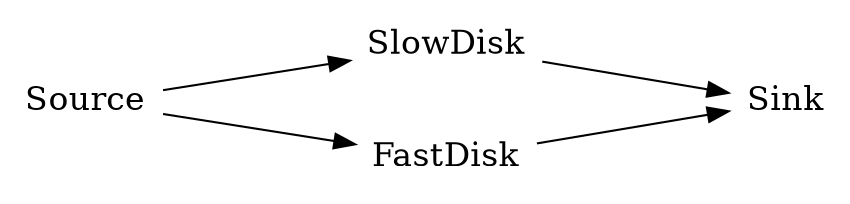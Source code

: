 digraph G {
	compound=true;
	ranksep=1.25;
	rankdir=LR;
	node [shape=plaintext, fontsize=16, label=""];
	src [label="Source"];
	snk [label="Sink"];
	SlowDisk [shape=none, label="SlowDisk", image="node-single.png"];
	FastDisk [shape=none, label="FastDisk", image="node-single.png"];
	src -> SlowDisk;
	SlowDisk -> snk;
	src -> FastDisk;
	FastDisk -> snk;
}

